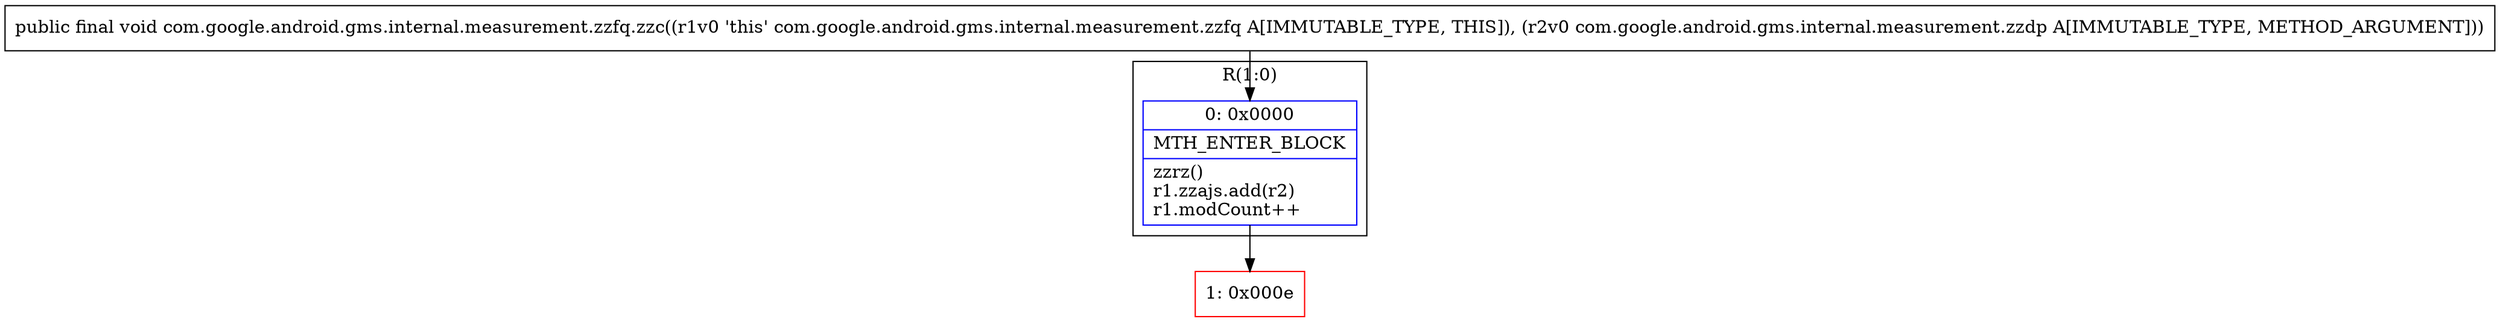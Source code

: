 digraph "CFG forcom.google.android.gms.internal.measurement.zzfq.zzc(Lcom\/google\/android\/gms\/internal\/measurement\/zzdp;)V" {
subgraph cluster_Region_877998787 {
label = "R(1:0)";
node [shape=record,color=blue];
Node_0 [shape=record,label="{0\:\ 0x0000|MTH_ENTER_BLOCK\l|zzrz()\lr1.zzajs.add(r2)\lr1.modCount++\l}"];
}
Node_1 [shape=record,color=red,label="{1\:\ 0x000e}"];
MethodNode[shape=record,label="{public final void com.google.android.gms.internal.measurement.zzfq.zzc((r1v0 'this' com.google.android.gms.internal.measurement.zzfq A[IMMUTABLE_TYPE, THIS]), (r2v0 com.google.android.gms.internal.measurement.zzdp A[IMMUTABLE_TYPE, METHOD_ARGUMENT])) }"];
MethodNode -> Node_0;
Node_0 -> Node_1;
}

